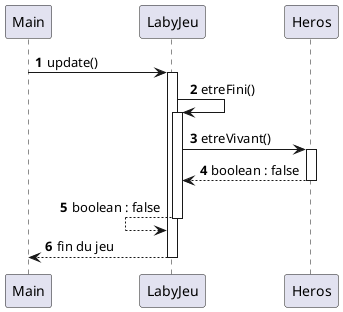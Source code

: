 @startuml
'https://plantuml.com/sequence-diagram

autonumber

Main -> LabyJeu : update()
activate LabyJeu

LabyJeu -> LabyJeu : etreFini()
activate LabyJeu

LabyJeu -> Heros : etreVivant()
activate Heros
LabyJeu <-- Heros : boolean : false
deactivate Heros

LabyJeu <-- LabyJeu : boolean : false
deactivate LabyJeu

Main <-- LabyJeu : fin du jeu

deactivate LabyJeu


@enduml